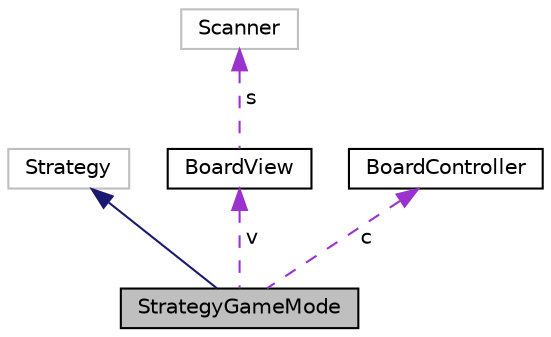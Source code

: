 digraph "StrategyGameMode"
{
 // LATEX_PDF_SIZE
  edge [fontname="Helvetica",fontsize="10",labelfontname="Helvetica",labelfontsize="10"];
  node [fontname="Helvetica",fontsize="10",shape=record];
  Node1 [label="StrategyGameMode",height=0.2,width=0.4,color="black", fillcolor="grey75", style="filled", fontcolor="black",tooltip="Strategy is an interface for defining a family of game modes for Two Dots."];
  Node2 -> Node1 [dir="back",color="midnightblue",fontsize="10",style="solid",fontname="Helvetica"];
  Node2 [label="Strategy",height=0.2,width=0.4,color="grey75", fillcolor="white", style="filled",tooltip="Strategy is an interface for defining a family of game modes for Two Dots."];
  Node3 -> Node1 [dir="back",color="darkorchid3",fontsize="10",style="dashed",label=" v" ,fontname="Helvetica"];
  Node3 [label="BoardView",height=0.2,width=0.4,color="black", fillcolor="white", style="filled",URL="$classBoardView.html",tooltip="BoardView provides several access program to interact with a TwoDotsBoard object."];
  Node4 -> Node3 [dir="back",color="darkorchid3",fontsize="10",style="dashed",label=" s" ,fontname="Helvetica"];
  Node4 [label="Scanner",height=0.2,width=0.4,color="grey75", fillcolor="white", style="filled",tooltip=" "];
  Node5 -> Node1 [dir="back",color="darkorchid3",fontsize="10",style="dashed",label=" c" ,fontname="Helvetica"];
  Node5 [label="BoardController",height=0.2,width=0.4,color="black", fillcolor="white", style="filled",URL="$classBoardController.html",tooltip="controller for TwoDotsBoard and a BoardView object"];
}
